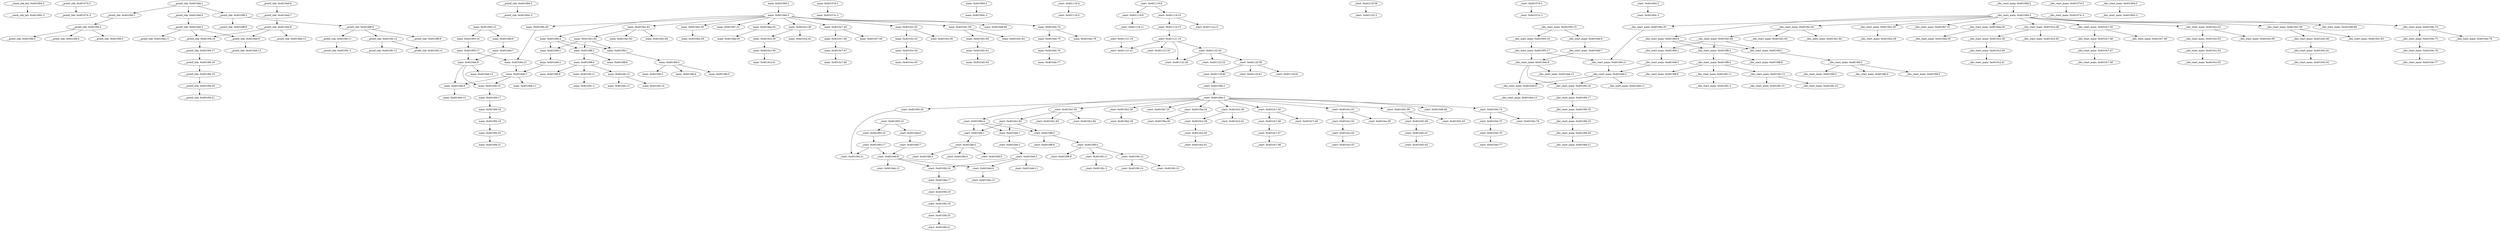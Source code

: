 strict digraph {
__stack_chk_fail_401064_3 [label="__stack_chk_fail: 0x401064:3"];
"__stack_chk_fail_401064_-2" [label="__stack_chk_fail: 0x401064:-2"];
__printf_chk_401074_3 [label="__printf_chk: 0x401074:3"];
"__printf_chk_401074_-2" [label="__printf_chk: 0x401074:-2"];
__printf_chk_4010fd_1 [label="__printf_chk: 0x4010fd:1"];
__printf_chk_4010fd_2 [label="__printf_chk: 0x4010fd:2"];
__printf_chk_4010fd_3 [label="__printf_chk: 0x4010fd:3"];
__printf_chk_4010fd_4 [label="__printf_chk: 0x4010fd:4"];
__printf_chk_4010fd_5 [label="__printf_chk: 0x4010fd:5"];
__printf_chk_401064_3 [label="__printf_chk: 0x401064:3"];
"__printf_chk_401064_-2" [label="__printf_chk: 0x401064:-2"];
__printf_chk_4010e6_1 [label="__printf_chk: 0x4010e6:1"];
__printf_chk_4010e6_2 [label="__printf_chk: 0x4010e6:2"];
__printf_chk_4010f8_3 [label="__printf_chk: 0x4010f8:3"];
__printf_chk_4010e6_3 [label="__printf_chk: 0x4010e6:3"];
__printf_chk_4010eb_9 [label="__printf_chk: 0x4010eb:9"];
__printf_chk_4010eb_11 [label="__printf_chk: 0x4010eb:11"];
__printf_chk_4010f4_16 [label="__printf_chk: 0x4010f4:16"];
__printf_chk_4010eb_6 [label="__printf_chk: 0x4010eb:6"];
__printf_chk_4010eb_7 [label="__printf_chk: 0x4010eb:7"];
__printf_chk_4010eb_8 [label="__printf_chk: 0x4010eb:8"];
__printf_chk_4010eb_12 [label="__printf_chk: 0x4010eb:12"];
__printf_chk_4010eb_13 [label="__printf_chk: 0x4010eb:13"];
__printf_chk_4010f4_17 [label="__printf_chk: 0x4010f4:17"];
__printf_chk_4010f4_18 [label="__printf_chk: 0x4010f4:18"];
__printf_chk_4010f4_19 [label="__printf_chk: 0x4010f4:19"];
__printf_chk_4010f4_20 [label="__printf_chk: 0x4010f4:20"];
__printf_chk_4010f4_21 [label="__printf_chk: 0x4010f4:21"];
__printf_chk_4010f8_4 [label="__printf_chk: 0x4010f8:4"];
__printf_chk_4010f8_6 [label="__printf_chk: 0x4010f8:6"];
__printf_chk_4010f8_8 [label="__printf_chk: 0x4010f8:8"];
__printf_chk_4010fc_11 [label="__printf_chk: 0x4010fc:11"];
__printf_chk_4010fc_12 [label="__printf_chk: 0x4010fc:12"];
"__printf_chk_4010fc_-2" [label="__printf_chk: 0x4010fc:-2"];
__printf_chk_4010fc_13 [label="__printf_chk: 0x4010fc:13"];
__printf_chk_4010fc_14 [label="__printf_chk: 0x4010fc:14"];
main_401084_2 [label="main: 0x401084:2"];
main_401084_3 [label="main: 0x401084:3"];
main_401084_4 [label="main: 0x401084:4"];
main_40109c_20 [label="main: 0x40109c:20"];
main_4010b2_28 [label="main: 0x4010b2:28"];
main_4010b7_31 [label="main: 0x4010b7:31"];
main_4010ba_34 [label="main: 0x4010ba:34"];
main_4010c2_38 [label="main: 0x4010c2:38"];
main_4010c7_45 [label="main: 0x4010c7:45"];
main_4010cc_52 [label="main: 0x4010cc:52"];
main_4010d1_59 [label="main: 0x4010d1:59"];
main_4010d6_66 [label="main: 0x4010d6:66"];
main_4010dc_74 [label="main: 0x4010dc:74"];
main_4010e1_81 [label="main: 0x4010e1:81"];
main_4010e6_1 [label="main: 0x4010e6:1"];
main_4010f8_3 [label="main: 0x4010f8:3"];
main_4010fd_1 [label="main: 0x4010fd:1"];
main_401093_15 [label="main: 0x401093:15"];
main_401093_16 [label="main: 0x401093:16"];
main_4010eb_6 [label="main: 0x4010eb:6"];
main_401093_17 [label="main: 0x401093:17"];
main_40109c_21 [label="main: 0x40109c:21"];
main_4010eb_8 [label="main: 0x4010eb:8"];
main_4010e6_3 [label="main: 0x4010e6:3"];
main_4010b2_29 [label="main: 0x4010b2:29"];
main_4010ba_35 [label="main: 0x4010ba:35"];
main_4010c2_39 [label="main: 0x4010c2:39"];
main_4010c2_42 [label="main: 0x4010c2:42"];
main_4010c2_40 [label="main: 0x4010c2:40"];
main_4010c2_41 [label="main: 0x4010c2:41"];
main_4010c7_46 [label="main: 0x4010c7:46"];
main_4010c7_49 [label="main: 0x4010c7:49"];
main_4010c7_47 [label="main: 0x4010c7:47"];
main_4010c7_48 [label="main: 0x4010c7:48"];
main_4010cc_53 [label="main: 0x4010cc:53"];
main_4010cc_56 [label="main: 0x4010cc:56"];
main_4010cc_54 [label="main: 0x4010cc:54"];
main_4010cc_55 [label="main: 0x4010cc:55"];
main_4010d1_60 [label="main: 0x4010d1:60"];
main_4010d1_63 [label="main: 0x4010d1:63"];
main_4010d1_61 [label="main: 0x4010d1:61"];
main_4010d1_62 [label="main: 0x4010d1:62"];
main_4010dc_75 [label="main: 0x4010dc:75"];
main_4010dc_78 [label="main: 0x4010dc:78"];
main_4010dc_76 [label="main: 0x4010dc:76"];
main_4010dc_77 [label="main: 0x4010dc:77"];
main_4010e1_82 [label="main: 0x4010e1:82"];
main_4010e1_83 [label="main: 0x4010e1:83"];
main_4010e1_84 [label="main: 0x4010e1:84"];
main_401074_3 [label="main: 0x401074:3"];
"main_401074_-2" [label="main: 0x401074:-2"];
main_4010e6_2 [label="main: 0x4010e6:2"];
main_4010eb_9 [label="main: 0x4010eb:9"];
main_4010eb_11 [label="main: 0x4010eb:11"];
main_4010f4_16 [label="main: 0x4010f4:16"];
main_4010eb_7 [label="main: 0x4010eb:7"];
main_4010eb_12 [label="main: 0x4010eb:12"];
main_4010eb_13 [label="main: 0x4010eb:13"];
main_4010f4_17 [label="main: 0x4010f4:17"];
main_4010f4_18 [label="main: 0x4010f4:18"];
main_4010f4_19 [label="main: 0x4010f4:19"];
main_4010f4_20 [label="main: 0x4010f4:20"];
main_4010f4_21 [label="main: 0x4010f4:21"];
main_4010f8_4 [label="main: 0x4010f8:4"];
main_4010f8_6 [label="main: 0x4010f8:6"];
main_4010f8_8 [label="main: 0x4010f8:8"];
main_4010fc_11 [label="main: 0x4010fc:11"];
main_4010fc_12 [label="main: 0x4010fc:12"];
"main_4010fc_-2" [label="main: 0x4010fc:-2"];
main_4010fc_13 [label="main: 0x4010fc:13"];
main_4010fc_14 [label="main: 0x4010fc:14"];
main_4010fd_2 [label="main: 0x4010fd:2"];
main_4010fd_3 [label="main: 0x4010fd:3"];
main_4010fd_4 [label="main: 0x4010fd:4"];
main_4010fd_5 [label="main: 0x4010fd:5"];
main_401064_3 [label="main: 0x401064:3"];
"main_401064_-2" [label="main: 0x401064:-2"];
_start_401116_4 [label="_start: 0x401116:4"];
_start_401116_5 [label="_start: 0x401116:5"];
_start_401119_8 [label="_start: 0x401119:8"];
_start_401119_9 [label="_start: 0x401119:9"];
_start_401119_10 [label="_start: 0x401119:10"];
_start_401119_11 [label="_start: 0x401119:11"];
_start_40111a_13 [label="_start: 0x40111a:13"];
_start_40111d_15 [label="_start: 0x40111d:15"];
_start_401121_19 [label="_start: 0x401121:19"];
_start_401121_20 [label="_start: 0x401121:20"];
_start_401121_21 [label="_start: 0x401121:21"];
_start_401122_24 [label="_start: 0x401122:24"];
_start_401122_26 [label="_start: 0x401122:26"];
_start_401121_18 [label="_start: 0x401121:18"];
_start_401122_25 [label="_start: 0x401122:25"];
_start_40112f_39 [label="_start: 0x40112f:39"];
_start_40112f_40 [label="_start: 0x40112f:40"];
_start_40112f_41 [label="_start: 0x40112f:41"];
_start_40112f_42 [label="_start: 0x40112f:42"];
_start_401084_2 [label="_start: 0x401084:2"];
_start_40112f_38 [label="_start: 0x40112f:38"];
"_start_40112f_-2" [label="_start: 0x40112f:-2"];
_start_401084_3 [label="_start: 0x401084:3"];
_start_401084_4 [label="_start: 0x401084:4"];
_start_40109c_20 [label="_start: 0x40109c:20"];
_start_4010b2_28 [label="_start: 0x4010b2:28"];
_start_4010b7_31 [label="_start: 0x4010b7:31"];
_start_4010ba_34 [label="_start: 0x4010ba:34"];
_start_4010c2_38 [label="_start: 0x4010c2:38"];
_start_4010c7_45 [label="_start: 0x4010c7:45"];
_start_4010cc_52 [label="_start: 0x4010cc:52"];
_start_4010d1_59 [label="_start: 0x4010d1:59"];
_start_4010d6_66 [label="_start: 0x4010d6:66"];
_start_4010dc_74 [label="_start: 0x4010dc:74"];
_start_4010e1_81 [label="_start: 0x4010e1:81"];
_start_4010e6_1 [label="_start: 0x4010e6:1"];
_start_4010f8_3 [label="_start: 0x4010f8:3"];
_start_4010fd_1 [label="_start: 0x4010fd:1"];
_start_401093_15 [label="_start: 0x401093:15"];
_start_401093_16 [label="_start: 0x401093:16"];
_start_4010eb_6 [label="_start: 0x4010eb:6"];
_start_401093_17 [label="_start: 0x401093:17"];
_start_40109c_21 [label="_start: 0x40109c:21"];
_start_4010eb_8 [label="_start: 0x4010eb:8"];
_start_4010b2_29 [label="_start: 0x4010b2:29"];
_start_4010ba_35 [label="_start: 0x4010ba:35"];
_start_4010c2_39 [label="_start: 0x4010c2:39"];
_start_4010c2_42 [label="_start: 0x4010c2:42"];
_start_4010c2_40 [label="_start: 0x4010c2:40"];
_start_4010c2_41 [label="_start: 0x4010c2:41"];
_start_4010c7_46 [label="_start: 0x4010c7:46"];
_start_4010c7_49 [label="_start: 0x4010c7:49"];
_start_4010c7_47 [label="_start: 0x4010c7:47"];
_start_4010c7_48 [label="_start: 0x4010c7:48"];
_start_4010cc_53 [label="_start: 0x4010cc:53"];
_start_4010cc_56 [label="_start: 0x4010cc:56"];
_start_4010cc_54 [label="_start: 0x4010cc:54"];
_start_4010cc_55 [label="_start: 0x4010cc:55"];
_start_4010d1_60 [label="_start: 0x4010d1:60"];
_start_4010d1_63 [label="_start: 0x4010d1:63"];
_start_4010d1_61 [label="_start: 0x4010d1:61"];
_start_4010d1_62 [label="_start: 0x4010d1:62"];
_start_4010dc_75 [label="_start: 0x4010dc:75"];
_start_4010dc_78 [label="_start: 0x4010dc:78"];
_start_4010dc_76 [label="_start: 0x4010dc:76"];
_start_4010dc_77 [label="_start: 0x4010dc:77"];
_start_4010e1_82 [label="_start: 0x4010e1:82"];
_start_4010e1_83 [label="_start: 0x4010e1:83"];
_start_4010e1_84 [label="_start: 0x4010e1:84"];
_start_401074_3 [label="_start: 0x401074:3"];
"_start_401074_-2" [label="_start: 0x401074:-2"];
_start_4010e6_2 [label="_start: 0x4010e6:2"];
_start_4010e6_3 [label="_start: 0x4010e6:3"];
_start_4010eb_9 [label="_start: 0x4010eb:9"];
_start_4010eb_11 [label="_start: 0x4010eb:11"];
_start_4010f4_16 [label="_start: 0x4010f4:16"];
_start_4010eb_7 [label="_start: 0x4010eb:7"];
_start_4010eb_12 [label="_start: 0x4010eb:12"];
_start_4010eb_13 [label="_start: 0x4010eb:13"];
_start_4010f4_17 [label="_start: 0x4010f4:17"];
_start_4010f4_18 [label="_start: 0x4010f4:18"];
_start_4010f4_19 [label="_start: 0x4010f4:19"];
_start_4010f4_20 [label="_start: 0x4010f4:20"];
_start_4010f4_21 [label="_start: 0x4010f4:21"];
_start_4010f8_4 [label="_start: 0x4010f8:4"];
_start_4010f8_6 [label="_start: 0x4010f8:6"];
_start_4010f8_8 [label="_start: 0x4010f8:8"];
_start_4010fc_11 [label="_start: 0x4010fc:11"];
_start_4010fc_12 [label="_start: 0x4010fc:12"];
"_start_4010fc_-2" [label="_start: 0x4010fc:-2"];
_start_4010fc_13 [label="_start: 0x4010fc:13"];
_start_4010fc_14 [label="_start: 0x4010fc:14"];
_start_4010fd_2 [label="_start: 0x4010fd:2"];
_start_4010fd_3 [label="_start: 0x4010fd:3"];
_start_4010fd_4 [label="_start: 0x4010fd:4"];
_start_4010fd_5 [label="_start: 0x4010fd:5"];
_start_401064_3 [label="_start: 0x401064:3"];
"_start_401064_-2" [label="_start: 0x401064:-2"];
__libc_start_main_401084_2 [label="__libc_start_main: 0x401084:2"];
__libc_start_main_401084_3 [label="__libc_start_main: 0x401084:3"];
__libc_start_main_401084_4 [label="__libc_start_main: 0x401084:4"];
__libc_start_main_40109c_20 [label="__libc_start_main: 0x40109c:20"];
__libc_start_main_4010b2_28 [label="__libc_start_main: 0x4010b2:28"];
__libc_start_main_4010b7_31 [label="__libc_start_main: 0x4010b7:31"];
__libc_start_main_4010ba_34 [label="__libc_start_main: 0x4010ba:34"];
__libc_start_main_4010c2_38 [label="__libc_start_main: 0x4010c2:38"];
__libc_start_main_4010c7_45 [label="__libc_start_main: 0x4010c7:45"];
__libc_start_main_4010cc_52 [label="__libc_start_main: 0x4010cc:52"];
__libc_start_main_4010d1_59 [label="__libc_start_main: 0x4010d1:59"];
__libc_start_main_4010d6_66 [label="__libc_start_main: 0x4010d6:66"];
__libc_start_main_4010dc_74 [label="__libc_start_main: 0x4010dc:74"];
__libc_start_main_4010e1_81 [label="__libc_start_main: 0x4010e1:81"];
__libc_start_main_4010e6_1 [label="__libc_start_main: 0x4010e6:1"];
__libc_start_main_4010f8_3 [label="__libc_start_main: 0x4010f8:3"];
__libc_start_main_4010fd_1 [label="__libc_start_main: 0x4010fd:1"];
__libc_start_main_401093_15 [label="__libc_start_main: 0x401093:15"];
__libc_start_main_401093_16 [label="__libc_start_main: 0x401093:16"];
__libc_start_main_4010eb_6 [label="__libc_start_main: 0x4010eb:6"];
__libc_start_main_401093_17 [label="__libc_start_main: 0x401093:17"];
__libc_start_main_40109c_21 [label="__libc_start_main: 0x40109c:21"];
__libc_start_main_4010eb_8 [label="__libc_start_main: 0x4010eb:8"];
__libc_start_main_4010e6_3 [label="__libc_start_main: 0x4010e6:3"];
__libc_start_main_4010b2_29 [label="__libc_start_main: 0x4010b2:29"];
__libc_start_main_4010ba_35 [label="__libc_start_main: 0x4010ba:35"];
__libc_start_main_4010c2_39 [label="__libc_start_main: 0x4010c2:39"];
__libc_start_main_4010c2_42 [label="__libc_start_main: 0x4010c2:42"];
__libc_start_main_4010c2_40 [label="__libc_start_main: 0x4010c2:40"];
__libc_start_main_4010c2_41 [label="__libc_start_main: 0x4010c2:41"];
__libc_start_main_4010c7_46 [label="__libc_start_main: 0x4010c7:46"];
__libc_start_main_4010c7_49 [label="__libc_start_main: 0x4010c7:49"];
__libc_start_main_4010c7_47 [label="__libc_start_main: 0x4010c7:47"];
__libc_start_main_4010c7_48 [label="__libc_start_main: 0x4010c7:48"];
__libc_start_main_4010cc_53 [label="__libc_start_main: 0x4010cc:53"];
__libc_start_main_4010cc_56 [label="__libc_start_main: 0x4010cc:56"];
__libc_start_main_4010cc_54 [label="__libc_start_main: 0x4010cc:54"];
__libc_start_main_4010cc_55 [label="__libc_start_main: 0x4010cc:55"];
__libc_start_main_4010d1_60 [label="__libc_start_main: 0x4010d1:60"];
__libc_start_main_4010d1_63 [label="__libc_start_main: 0x4010d1:63"];
__libc_start_main_4010d1_61 [label="__libc_start_main: 0x4010d1:61"];
__libc_start_main_4010d1_62 [label="__libc_start_main: 0x4010d1:62"];
__libc_start_main_4010dc_75 [label="__libc_start_main: 0x4010dc:75"];
__libc_start_main_4010dc_78 [label="__libc_start_main: 0x4010dc:78"];
__libc_start_main_4010dc_76 [label="__libc_start_main: 0x4010dc:76"];
__libc_start_main_4010dc_77 [label="__libc_start_main: 0x4010dc:77"];
__libc_start_main_4010e1_82 [label="__libc_start_main: 0x4010e1:82"];
__libc_start_main_4010e1_83 [label="__libc_start_main: 0x4010e1:83"];
__libc_start_main_4010e1_84 [label="__libc_start_main: 0x4010e1:84"];
__libc_start_main_401074_3 [label="__libc_start_main: 0x401074:3"];
"__libc_start_main_401074_-2" [label="__libc_start_main: 0x401074:-2"];
__libc_start_main_4010e6_2 [label="__libc_start_main: 0x4010e6:2"];
__libc_start_main_4010eb_9 [label="__libc_start_main: 0x4010eb:9"];
__libc_start_main_4010eb_11 [label="__libc_start_main: 0x4010eb:11"];
__libc_start_main_4010f4_16 [label="__libc_start_main: 0x4010f4:16"];
__libc_start_main_4010eb_7 [label="__libc_start_main: 0x4010eb:7"];
__libc_start_main_4010eb_12 [label="__libc_start_main: 0x4010eb:12"];
__libc_start_main_4010eb_13 [label="__libc_start_main: 0x4010eb:13"];
__libc_start_main_4010f4_17 [label="__libc_start_main: 0x4010f4:17"];
__libc_start_main_4010f4_18 [label="__libc_start_main: 0x4010f4:18"];
__libc_start_main_4010f4_19 [label="__libc_start_main: 0x4010f4:19"];
__libc_start_main_4010f4_20 [label="__libc_start_main: 0x4010f4:20"];
__libc_start_main_4010f4_21 [label="__libc_start_main: 0x4010f4:21"];
__libc_start_main_4010f8_4 [label="__libc_start_main: 0x4010f8:4"];
__libc_start_main_4010f8_6 [label="__libc_start_main: 0x4010f8:6"];
__libc_start_main_4010f8_8 [label="__libc_start_main: 0x4010f8:8"];
__libc_start_main_4010fc_11 [label="__libc_start_main: 0x4010fc:11"];
__libc_start_main_4010fc_12 [label="__libc_start_main: 0x4010fc:12"];
"__libc_start_main_4010fc_-2" [label="__libc_start_main: 0x4010fc:-2"];
__libc_start_main_4010fc_13 [label="__libc_start_main: 0x4010fc:13"];
__libc_start_main_4010fc_14 [label="__libc_start_main: 0x4010fc:14"];
__libc_start_main_4010fd_2 [label="__libc_start_main: 0x4010fd:2"];
__libc_start_main_4010fd_3 [label="__libc_start_main: 0x4010fd:3"];
__libc_start_main_4010fd_4 [label="__libc_start_main: 0x4010fd:4"];
__libc_start_main_4010fd_5 [label="__libc_start_main: 0x4010fd:5"];
__libc_start_main_401064_3 [label="__libc_start_main: 0x401064:3"];
"__libc_start_main_401064_-2" [label="__libc_start_main: 0x401064:-2"];
__stack_chk_fail_401064_3 -> "__stack_chk_fail_401064_-2";
__printf_chk_401074_3 -> "__printf_chk_401074_-2";
__printf_chk_4010fd_1 -> __printf_chk_4010fd_2;
__printf_chk_4010fd_2 -> __printf_chk_4010fd_3;
__printf_chk_4010fd_2 -> __printf_chk_4010fd_4;
__printf_chk_4010fd_2 -> __printf_chk_4010fd_5;
__printf_chk_401064_3 -> "__printf_chk_401064_-2";
__printf_chk_4010e6_1 -> __printf_chk_4010e6_2;
__printf_chk_4010e6_1 -> __printf_chk_4010f8_3;
__printf_chk_4010e6_1 -> __printf_chk_4010fd_1;
__printf_chk_4010e6_2 -> __printf_chk_4010e6_3;
__printf_chk_4010f8_3 -> __printf_chk_4010f8_4;
__printf_chk_4010f8_3 -> __printf_chk_4010f8_6;
__printf_chk_4010e6_3 -> __printf_chk_4010eb_9;
__printf_chk_4010e6_3 -> __printf_chk_4010eb_11;
__printf_chk_4010e6_3 -> __printf_chk_4010f4_16;
__printf_chk_4010eb_9 -> __printf_chk_4010eb_13;
__printf_chk_4010f4_16 -> __printf_chk_4010f4_17;
__printf_chk_4010eb_6 -> __printf_chk_4010eb_7;
__printf_chk_4010eb_7 -> __printf_chk_4010eb_8;
__printf_chk_4010eb_8 -> __printf_chk_4010eb_9;
__printf_chk_4010eb_8 -> __printf_chk_4010eb_12;
__printf_chk_4010eb_8 -> __printf_chk_4010f4_16;
__printf_chk_4010f4_17 -> __printf_chk_4010f4_18;
__printf_chk_4010f4_18 -> __printf_chk_4010f4_19;
__printf_chk_4010f4_19 -> __printf_chk_4010f4_20;
__printf_chk_4010f4_20 -> __printf_chk_4010f4_21;
__printf_chk_4010f8_4 -> __printf_chk_4010f8_8;
__printf_chk_4010f8_4 -> __printf_chk_4010fc_11;
__printf_chk_4010f8_4 -> __printf_chk_4010fc_12;
__printf_chk_4010fc_11 -> "__printf_chk_4010fc_-2";
__printf_chk_4010fc_12 -> __printf_chk_4010fc_13;
__printf_chk_4010fc_12 -> __printf_chk_4010fc_14;
main_401084_2 -> main_401084_3;
main_401084_3 -> main_401084_4;
main_401084_3 -> main_40109c_20;
main_401084_3 -> main_4010b2_28;
main_401084_3 -> main_4010b7_31;
main_401084_3 -> main_4010ba_34;
main_401084_3 -> main_4010c2_38;
main_401084_3 -> main_4010c7_45;
main_401084_3 -> main_4010cc_52;
main_401084_3 -> main_4010d1_59;
main_401084_3 -> main_4010d6_66;
main_401084_3 -> main_4010dc_74;
main_401084_3 -> main_4010e1_81;
main_401084_4 -> main_4010e6_1;
main_401084_4 -> main_4010f8_3;
main_401084_4 -> main_4010fd_1;
main_40109c_20 -> main_40109c_21;
main_4010b2_28 -> main_4010b2_29;
main_4010ba_34 -> main_4010ba_35;
main_4010c2_38 -> main_4010c2_39;
main_4010c2_38 -> main_4010c2_42;
main_4010c7_45 -> main_4010c7_46;
main_4010c7_45 -> main_4010c7_49;
main_4010cc_52 -> main_4010cc_53;
main_4010cc_52 -> main_4010cc_56;
main_4010d1_59 -> main_4010d1_60;
main_4010d1_59 -> main_4010d1_63;
main_4010dc_74 -> main_4010dc_75;
main_4010dc_74 -> main_4010dc_78;
main_4010e1_81 -> main_4010e1_82;
main_4010e1_81 -> main_4010e1_83;
main_4010e1_81 -> main_4010e1_84;
main_4010e6_1 -> main_4010e6_2;
main_4010f8_3 -> main_4010f8_4;
main_4010f8_3 -> main_4010f8_6;
main_4010fd_1 -> main_4010fd_2;
main_401093_15 -> main_401093_16;
main_401093_15 -> main_4010eb_6;
main_401093_16 -> main_401093_17;
main_4010eb_6 -> main_4010eb_7;
main_401093_17 -> main_40109c_21;
main_401093_17 -> main_4010eb_8;
main_40109c_21 -> main_4010e6_3;
main_4010eb_8 -> main_4010eb_9;
main_4010eb_8 -> main_4010eb_12;
main_4010eb_8 -> main_4010f4_16;
main_4010e6_3 -> main_4010eb_9;
main_4010e6_3 -> main_4010eb_11;
main_4010e6_3 -> main_4010f4_16;
main_4010c2_39 -> main_4010c2_40;
main_4010c2_40 -> main_4010c2_41;
main_4010c7_46 -> main_4010c7_47;
main_4010c7_47 -> main_4010c7_48;
main_4010cc_53 -> main_4010cc_54;
main_4010cc_54 -> main_4010cc_55;
main_4010d1_60 -> main_4010d1_61;
main_4010d1_61 -> main_4010d1_62;
main_4010dc_75 -> main_4010dc_76;
main_4010dc_76 -> main_4010dc_77;
main_4010e1_82 -> main_4010e6_1;
main_4010e1_82 -> main_4010f8_3;
main_4010e1_82 -> main_4010fd_1;
main_401074_3 -> "main_401074_-2";
main_4010e6_2 -> main_4010e6_3;
main_4010eb_9 -> main_4010eb_13;
main_4010f4_16 -> main_4010f4_17;
main_4010eb_7 -> main_4010eb_8;
main_4010f4_17 -> main_4010f4_18;
main_4010f4_18 -> main_4010f4_19;
main_4010f4_19 -> main_4010f4_20;
main_4010f4_20 -> main_4010f4_21;
main_4010f8_4 -> main_4010f8_8;
main_4010f8_4 -> main_4010fc_11;
main_4010f8_4 -> main_4010fc_12;
main_4010fc_11 -> "main_4010fc_-2";
main_4010fc_12 -> main_4010fc_13;
main_4010fc_12 -> main_4010fc_14;
main_4010fd_2 -> main_4010fd_3;
main_4010fd_2 -> main_4010fd_4;
main_4010fd_2 -> main_4010fd_5;
main_401064_3 -> "main_401064_-2";
_start_401116_4 -> _start_401116_5;
_start_401119_8 -> _start_401119_9;
_start_401119_8 -> _start_401119_10;
_start_401119_9 -> _start_401119_11;
_start_401119_10 -> _start_40111a_13;
_start_401119_10 -> _start_40111d_15;
_start_40111d_15 -> _start_401121_19;
_start_401121_19 -> _start_401121_20;
_start_401121_19 -> _start_401121_21;
_start_401121_19 -> _start_401122_24;
_start_401121_19 -> _start_401122_26;
_start_401122_24 -> _start_401122_25;
_start_401122_24 -> _start_401122_26;
_start_401122_24 -> _start_40112f_39;
_start_401121_18 -> _start_401121_21;
_start_40112f_39 -> _start_40112f_40;
_start_40112f_39 -> _start_40112f_41;
_start_40112f_39 -> _start_40112f_42;
_start_40112f_40 -> _start_401084_2;
_start_401084_2 -> _start_401084_3;
_start_40112f_38 -> "_start_40112f_-2";
_start_401084_3 -> _start_401084_4;
_start_401084_3 -> _start_40109c_20;
_start_401084_3 -> _start_4010b2_28;
_start_401084_3 -> _start_4010b7_31;
_start_401084_3 -> _start_4010ba_34;
_start_401084_3 -> _start_4010c2_38;
_start_401084_3 -> _start_4010c7_45;
_start_401084_3 -> _start_4010cc_52;
_start_401084_3 -> _start_4010d1_59;
_start_401084_3 -> _start_4010d6_66;
_start_401084_3 -> _start_4010dc_74;
_start_401084_3 -> _start_4010e1_81;
_start_401084_4 -> _start_4010e6_1;
_start_401084_4 -> _start_4010f8_3;
_start_401084_4 -> _start_4010fd_1;
_start_40109c_20 -> _start_40109c_21;
_start_4010b2_28 -> _start_4010b2_29;
_start_4010ba_34 -> _start_4010ba_35;
_start_4010c2_38 -> _start_4010c2_39;
_start_4010c2_38 -> _start_4010c2_42;
_start_4010c7_45 -> _start_4010c7_46;
_start_4010c7_45 -> _start_4010c7_49;
_start_4010cc_52 -> _start_4010cc_53;
_start_4010cc_52 -> _start_4010cc_56;
_start_4010d1_59 -> _start_4010d1_60;
_start_4010d1_59 -> _start_4010d1_63;
_start_4010dc_74 -> _start_4010dc_75;
_start_4010dc_74 -> _start_4010dc_78;
_start_4010e1_81 -> _start_4010e1_82;
_start_4010e1_81 -> _start_4010e1_83;
_start_4010e1_81 -> _start_4010e1_84;
_start_4010e6_1 -> _start_4010e6_2;
_start_4010f8_3 -> _start_4010f8_4;
_start_4010f8_3 -> _start_4010f8_6;
_start_4010fd_1 -> _start_4010fd_2;
_start_401093_15 -> _start_401093_16;
_start_401093_15 -> _start_4010eb_6;
_start_401093_16 -> _start_401093_17;
_start_4010eb_6 -> _start_4010eb_7;
_start_401093_17 -> _start_40109c_21;
_start_401093_17 -> _start_4010eb_8;
_start_4010eb_8 -> _start_4010eb_9;
_start_4010eb_8 -> _start_4010eb_12;
_start_4010eb_8 -> _start_4010f4_16;
_start_4010c2_39 -> _start_4010c2_40;
_start_4010c2_40 -> _start_4010c2_41;
_start_4010c7_46 -> _start_4010c7_47;
_start_4010c7_47 -> _start_4010c7_48;
_start_4010cc_53 -> _start_4010cc_54;
_start_4010cc_54 -> _start_4010cc_55;
_start_4010d1_60 -> _start_4010d1_61;
_start_4010d1_61 -> _start_4010d1_62;
_start_4010dc_75 -> _start_4010dc_76;
_start_4010dc_76 -> _start_4010dc_77;
_start_4010e1_82 -> _start_4010e6_1;
_start_4010e1_82 -> _start_4010f8_3;
_start_4010e1_82 -> _start_4010fd_1;
_start_401074_3 -> "_start_401074_-2";
_start_4010e6_2 -> _start_4010e6_3;
_start_4010e6_3 -> _start_4010eb_9;
_start_4010e6_3 -> _start_4010eb_11;
_start_4010e6_3 -> _start_4010f4_16;
_start_4010eb_9 -> _start_4010eb_13;
_start_4010f4_16 -> _start_4010f4_17;
_start_4010eb_7 -> _start_4010eb_8;
_start_4010f4_17 -> _start_4010f4_18;
_start_4010f4_18 -> _start_4010f4_19;
_start_4010f4_19 -> _start_4010f4_20;
_start_4010f4_20 -> _start_4010f4_21;
_start_4010f8_4 -> _start_4010f8_8;
_start_4010f8_4 -> _start_4010fc_11;
_start_4010f8_4 -> _start_4010fc_12;
_start_4010fc_11 -> "_start_4010fc_-2";
_start_4010fc_12 -> _start_4010fc_13;
_start_4010fc_12 -> _start_4010fc_14;
_start_4010fd_2 -> _start_4010fd_3;
_start_4010fd_2 -> _start_4010fd_4;
_start_4010fd_2 -> _start_4010fd_5;
_start_401064_3 -> "_start_401064_-2";
__libc_start_main_401084_2 -> __libc_start_main_401084_3;
__libc_start_main_401084_3 -> __libc_start_main_401084_4;
__libc_start_main_401084_3 -> __libc_start_main_40109c_20;
__libc_start_main_401084_3 -> __libc_start_main_4010b2_28;
__libc_start_main_401084_3 -> __libc_start_main_4010b7_31;
__libc_start_main_401084_3 -> __libc_start_main_4010ba_34;
__libc_start_main_401084_3 -> __libc_start_main_4010c2_38;
__libc_start_main_401084_3 -> __libc_start_main_4010c7_45;
__libc_start_main_401084_3 -> __libc_start_main_4010cc_52;
__libc_start_main_401084_3 -> __libc_start_main_4010d1_59;
__libc_start_main_401084_3 -> __libc_start_main_4010d6_66;
__libc_start_main_401084_3 -> __libc_start_main_4010dc_74;
__libc_start_main_401084_3 -> __libc_start_main_4010e1_81;
__libc_start_main_401084_4 -> __libc_start_main_4010e6_1;
__libc_start_main_401084_4 -> __libc_start_main_4010f8_3;
__libc_start_main_401084_4 -> __libc_start_main_4010fd_1;
__libc_start_main_40109c_20 -> __libc_start_main_40109c_21;
__libc_start_main_4010b2_28 -> __libc_start_main_4010b2_29;
__libc_start_main_4010ba_34 -> __libc_start_main_4010ba_35;
__libc_start_main_4010c2_38 -> __libc_start_main_4010c2_39;
__libc_start_main_4010c2_38 -> __libc_start_main_4010c2_42;
__libc_start_main_4010c7_45 -> __libc_start_main_4010c7_46;
__libc_start_main_4010c7_45 -> __libc_start_main_4010c7_49;
__libc_start_main_4010cc_52 -> __libc_start_main_4010cc_53;
__libc_start_main_4010cc_52 -> __libc_start_main_4010cc_56;
__libc_start_main_4010d1_59 -> __libc_start_main_4010d1_60;
__libc_start_main_4010d1_59 -> __libc_start_main_4010d1_63;
__libc_start_main_4010dc_74 -> __libc_start_main_4010dc_75;
__libc_start_main_4010dc_74 -> __libc_start_main_4010dc_78;
__libc_start_main_4010e1_81 -> __libc_start_main_4010e1_82;
__libc_start_main_4010e1_81 -> __libc_start_main_4010e1_83;
__libc_start_main_4010e1_81 -> __libc_start_main_4010e1_84;
__libc_start_main_4010e6_1 -> __libc_start_main_4010e6_2;
__libc_start_main_4010f8_3 -> __libc_start_main_4010f8_4;
__libc_start_main_4010f8_3 -> __libc_start_main_4010f8_6;
__libc_start_main_4010fd_1 -> __libc_start_main_4010fd_2;
__libc_start_main_401093_15 -> __libc_start_main_401093_16;
__libc_start_main_401093_15 -> __libc_start_main_4010eb_6;
__libc_start_main_401093_16 -> __libc_start_main_401093_17;
__libc_start_main_4010eb_6 -> __libc_start_main_4010eb_7;
__libc_start_main_401093_17 -> __libc_start_main_40109c_21;
__libc_start_main_401093_17 -> __libc_start_main_4010eb_8;
__libc_start_main_40109c_21 -> __libc_start_main_4010e6_3;
__libc_start_main_4010eb_8 -> __libc_start_main_4010eb_9;
__libc_start_main_4010eb_8 -> __libc_start_main_4010eb_12;
__libc_start_main_4010eb_8 -> __libc_start_main_4010f4_16;
__libc_start_main_4010e6_3 -> __libc_start_main_4010eb_9;
__libc_start_main_4010e6_3 -> __libc_start_main_4010eb_11;
__libc_start_main_4010e6_3 -> __libc_start_main_4010f4_16;
__libc_start_main_4010c2_39 -> __libc_start_main_4010c2_40;
__libc_start_main_4010c2_40 -> __libc_start_main_4010c2_41;
__libc_start_main_4010c7_46 -> __libc_start_main_4010c7_47;
__libc_start_main_4010c7_47 -> __libc_start_main_4010c7_48;
__libc_start_main_4010cc_53 -> __libc_start_main_4010cc_54;
__libc_start_main_4010cc_54 -> __libc_start_main_4010cc_55;
__libc_start_main_4010d1_60 -> __libc_start_main_4010d1_61;
__libc_start_main_4010d1_61 -> __libc_start_main_4010d1_62;
__libc_start_main_4010dc_75 -> __libc_start_main_4010dc_76;
__libc_start_main_4010dc_76 -> __libc_start_main_4010dc_77;
__libc_start_main_4010e1_82 -> __libc_start_main_4010e6_1;
__libc_start_main_4010e1_82 -> __libc_start_main_4010f8_3;
__libc_start_main_4010e1_82 -> __libc_start_main_4010fd_1;
__libc_start_main_401074_3 -> "__libc_start_main_401074_-2";
__libc_start_main_4010e6_2 -> __libc_start_main_4010e6_3;
__libc_start_main_4010eb_9 -> __libc_start_main_4010eb_13;
__libc_start_main_4010f4_16 -> __libc_start_main_4010f4_17;
__libc_start_main_4010eb_7 -> __libc_start_main_4010eb_8;
__libc_start_main_4010f4_17 -> __libc_start_main_4010f4_18;
__libc_start_main_4010f4_18 -> __libc_start_main_4010f4_19;
__libc_start_main_4010f4_19 -> __libc_start_main_4010f4_20;
__libc_start_main_4010f4_20 -> __libc_start_main_4010f4_21;
__libc_start_main_4010f8_4 -> __libc_start_main_4010f8_8;
__libc_start_main_4010f8_4 -> __libc_start_main_4010fc_11;
__libc_start_main_4010f8_4 -> __libc_start_main_4010fc_12;
__libc_start_main_4010fc_11 -> "__libc_start_main_4010fc_-2";
__libc_start_main_4010fc_12 -> __libc_start_main_4010fc_13;
__libc_start_main_4010fc_12 -> __libc_start_main_4010fc_14;
__libc_start_main_4010fd_2 -> __libc_start_main_4010fd_3;
__libc_start_main_4010fd_2 -> __libc_start_main_4010fd_4;
__libc_start_main_4010fd_2 -> __libc_start_main_4010fd_5;
__libc_start_main_401064_3 -> "__libc_start_main_401064_-2";
}
